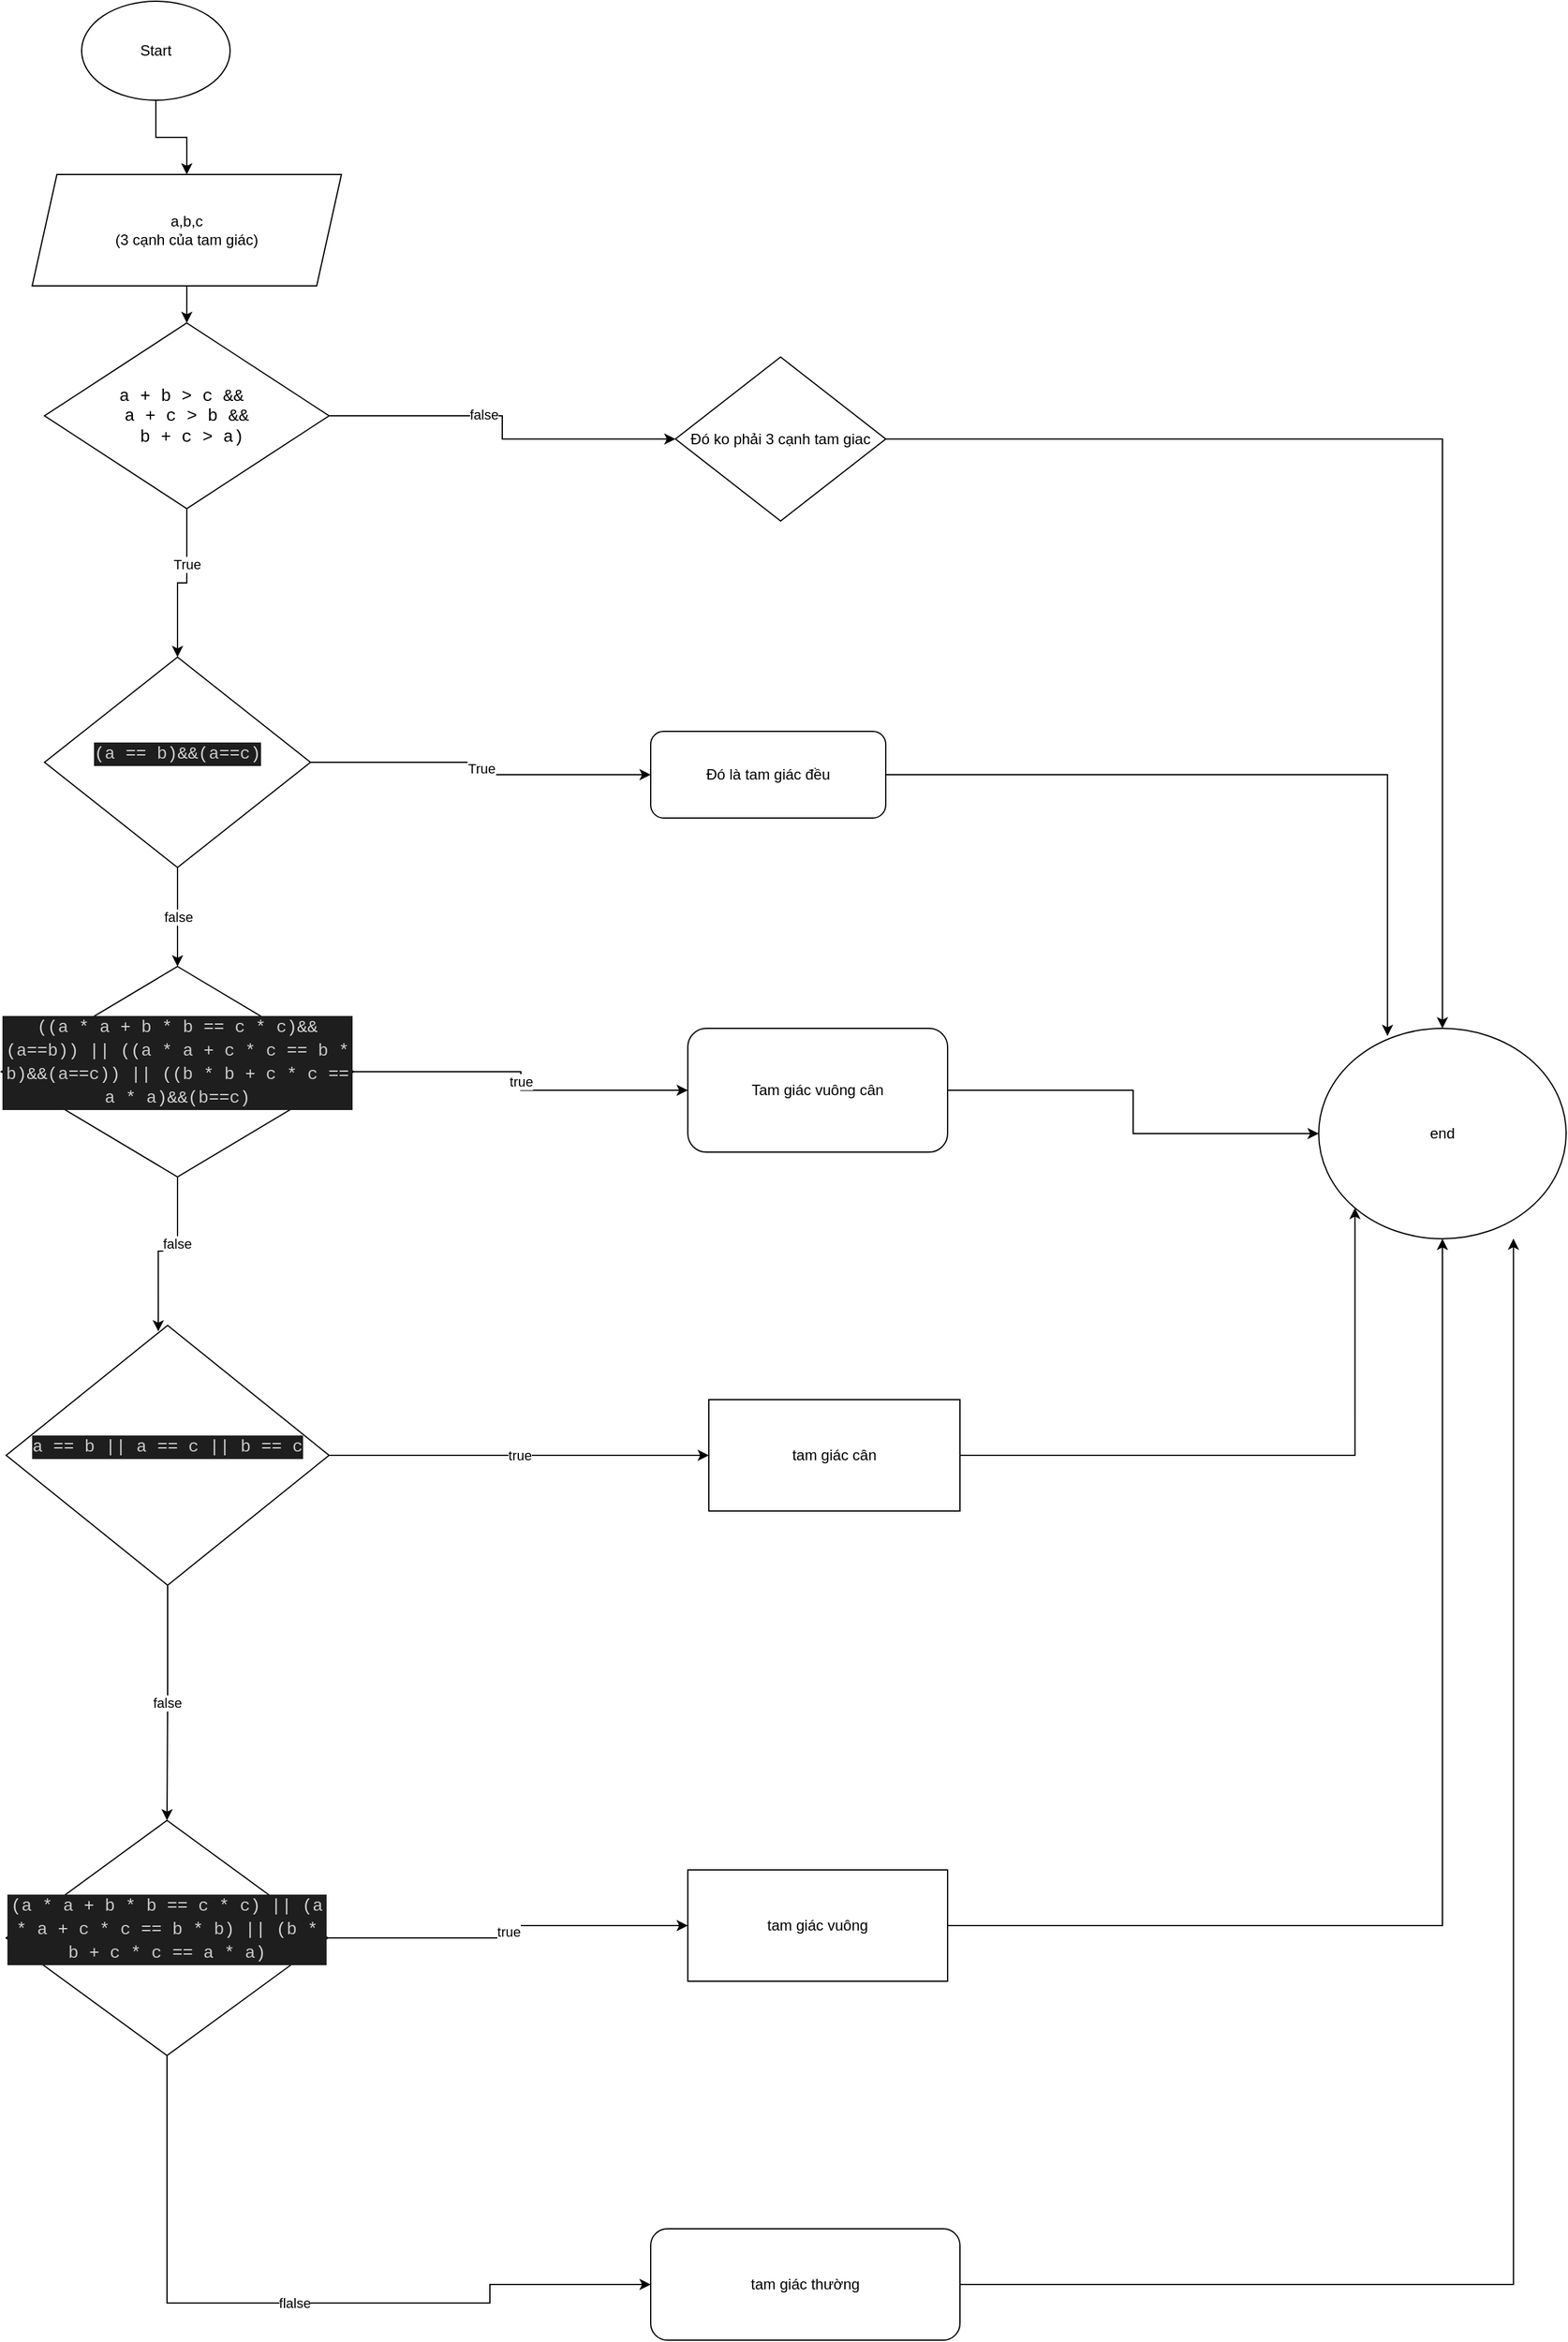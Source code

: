 <mxfile version="22.1.0" type="github">
  <diagram id="C5RBs43oDa-KdzZeNtuy" name="Page-1">
    <mxGraphModel dx="1257" dy="661" grid="1" gridSize="10" guides="1" tooltips="1" connect="1" arrows="1" fold="1" page="1" pageScale="1" pageWidth="827" pageHeight="1169" math="0" shadow="0">
      <root>
        <mxCell id="WIyWlLk6GJQsqaUBKTNV-0" />
        <mxCell id="WIyWlLk6GJQsqaUBKTNV-1" parent="WIyWlLk6GJQsqaUBKTNV-0" />
        <mxCell id="wzvjlH46-cBcdt1pob5m-2" style="edgeStyle=orthogonalEdgeStyle;rounded=0;orthogonalLoop=1;jettySize=auto;html=1;entryX=0.5;entryY=0;entryDx=0;entryDy=0;" edge="1" parent="WIyWlLk6GJQsqaUBKTNV-1" source="wzvjlH46-cBcdt1pob5m-0" target="wzvjlH46-cBcdt1pob5m-1">
          <mxGeometry relative="1" as="geometry" />
        </mxCell>
        <mxCell id="wzvjlH46-cBcdt1pob5m-0" value="Start" style="ellipse;whiteSpace=wrap;html=1;" vertex="1" parent="WIyWlLk6GJQsqaUBKTNV-1">
          <mxGeometry x="320" y="20" width="120" height="80" as="geometry" />
        </mxCell>
        <mxCell id="wzvjlH46-cBcdt1pob5m-4" style="edgeStyle=orthogonalEdgeStyle;rounded=0;orthogonalLoop=1;jettySize=auto;html=1;entryX=0.5;entryY=0;entryDx=0;entryDy=0;" edge="1" parent="WIyWlLk6GJQsqaUBKTNV-1" source="wzvjlH46-cBcdt1pob5m-1" target="wzvjlH46-cBcdt1pob5m-3">
          <mxGeometry relative="1" as="geometry" />
        </mxCell>
        <mxCell id="wzvjlH46-cBcdt1pob5m-1" value="&lt;div&gt;a,b,c&lt;/div&gt;&lt;div&gt;(3 cạnh của tam giác)&lt;br&gt;&lt;/div&gt;" style="shape=parallelogram;perimeter=parallelogramPerimeter;whiteSpace=wrap;html=1;fixedSize=1;" vertex="1" parent="WIyWlLk6GJQsqaUBKTNV-1">
          <mxGeometry x="280" y="160" width="250" height="90" as="geometry" />
        </mxCell>
        <mxCell id="wzvjlH46-cBcdt1pob5m-7" style="edgeStyle=orthogonalEdgeStyle;rounded=0;orthogonalLoop=1;jettySize=auto;html=1;entryX=0;entryY=0.5;entryDx=0;entryDy=0;" edge="1" parent="WIyWlLk6GJQsqaUBKTNV-1" source="wzvjlH46-cBcdt1pob5m-3" target="wzvjlH46-cBcdt1pob5m-6">
          <mxGeometry relative="1" as="geometry" />
        </mxCell>
        <mxCell id="wzvjlH46-cBcdt1pob5m-8" value="false" style="edgeLabel;html=1;align=center;verticalAlign=middle;resizable=0;points=[];" vertex="1" connectable="0" parent="wzvjlH46-cBcdt1pob5m-7">
          <mxGeometry x="-0.167" y="1" relative="1" as="geometry">
            <mxPoint as="offset" />
          </mxGeometry>
        </mxCell>
        <mxCell id="wzvjlH46-cBcdt1pob5m-9" style="edgeStyle=orthogonalEdgeStyle;rounded=0;orthogonalLoop=1;jettySize=auto;html=1;" edge="1" parent="WIyWlLk6GJQsqaUBKTNV-1" source="wzvjlH46-cBcdt1pob5m-3" target="wzvjlH46-cBcdt1pob5m-5">
          <mxGeometry relative="1" as="geometry" />
        </mxCell>
        <mxCell id="wzvjlH46-cBcdt1pob5m-10" value="True" style="edgeLabel;html=1;align=center;verticalAlign=middle;resizable=0;points=[];" vertex="1" connectable="0" parent="wzvjlH46-cBcdt1pob5m-9">
          <mxGeometry x="-0.294" relative="1" as="geometry">
            <mxPoint as="offset" />
          </mxGeometry>
        </mxCell>
        <mxCell id="wzvjlH46-cBcdt1pob5m-3" value="&lt;div align=&quot;center&quot; style=&quot;font-family: Consolas, &amp;quot;Courier New&amp;quot;, monospace; font-weight: normal; font-size: 14px; line-height: 116%;&quot;&gt;&lt;div style=&quot;line-height: 116%;&quot;&gt;a + b &amp;gt; c &amp;amp;&amp;amp;&amp;nbsp;&lt;/div&gt;&lt;div style=&quot;line-height: 116%;&quot;&gt;&lt;span style=&quot;background-color: rgb(255, 255, 255);&quot;&gt;a + c &amp;gt; b &amp;amp;&amp;amp;&lt;/span&gt;&lt;/div&gt;&lt;div style=&quot;line-height: 116%;&quot;&gt;&lt;span style=&quot;background-color: rgb(255, 255, 255);&quot;&gt;&amp;nbsp;b + c &amp;gt; a)&lt;/span&gt;&lt;/div&gt;&lt;/div&gt;" style="rhombus;whiteSpace=wrap;html=1;align=center;" vertex="1" parent="WIyWlLk6GJQsqaUBKTNV-1">
          <mxGeometry x="290" y="280" width="230" height="150" as="geometry" />
        </mxCell>
        <mxCell id="wzvjlH46-cBcdt1pob5m-14" value="false" style="edgeStyle=orthogonalEdgeStyle;rounded=0;orthogonalLoop=1;jettySize=auto;html=1;entryX=0.5;entryY=0;entryDx=0;entryDy=0;" edge="1" parent="WIyWlLk6GJQsqaUBKTNV-1" source="wzvjlH46-cBcdt1pob5m-5" target="wzvjlH46-cBcdt1pob5m-12">
          <mxGeometry relative="1" as="geometry" />
        </mxCell>
        <mxCell id="wzvjlH46-cBcdt1pob5m-22" value="True" style="edgeStyle=orthogonalEdgeStyle;rounded=0;orthogonalLoop=1;jettySize=auto;html=1;entryX=0;entryY=0.5;entryDx=0;entryDy=0;" edge="1" parent="WIyWlLk6GJQsqaUBKTNV-1" source="wzvjlH46-cBcdt1pob5m-5" target="wzvjlH46-cBcdt1pob5m-21">
          <mxGeometry relative="1" as="geometry" />
        </mxCell>
        <mxCell id="wzvjlH46-cBcdt1pob5m-5" value="&#xa;&lt;div style=&quot;color: rgb(212, 212, 212); background-color: rgb(30, 30, 30); font-family: Consolas, &amp;quot;Courier New&amp;quot;, monospace; font-weight: normal; font-size: 14px; line-height: 19px;&quot;&gt;&lt;div&gt;&lt;span style=&quot;color: #d4d4d4;&quot;&gt;(&lt;/span&gt;&lt;span style=&quot;color: #c8c8c8;&quot;&gt;a&lt;/span&gt;&lt;span style=&quot;color: #d4d4d4;&quot;&gt; == &lt;/span&gt;&lt;span style=&quot;color: #c8c8c8;&quot;&gt;b&lt;/span&gt;&lt;span style=&quot;color: #d4d4d4;&quot;&gt;)&amp;amp;&amp;amp;(&lt;/span&gt;&lt;span style=&quot;color: #c8c8c8;&quot;&gt;a&lt;/span&gt;&lt;span style=&quot;color: #d4d4d4;&quot;&gt;==&lt;/span&gt;&lt;span style=&quot;color: #c8c8c8;&quot;&gt;c&lt;/span&gt;&lt;span style=&quot;color: #d4d4d4;&quot;&gt;)&lt;/span&gt;&lt;/div&gt;&lt;/div&gt;&#xa;&#xa;" style="rhombus;whiteSpace=wrap;html=1;" vertex="1" parent="WIyWlLk6GJQsqaUBKTNV-1">
          <mxGeometry x="290" y="550" width="215" height="170" as="geometry" />
        </mxCell>
        <mxCell id="wzvjlH46-cBcdt1pob5m-23" style="edgeStyle=orthogonalEdgeStyle;rounded=0;orthogonalLoop=1;jettySize=auto;html=1;entryX=0.5;entryY=0;entryDx=0;entryDy=0;" edge="1" parent="WIyWlLk6GJQsqaUBKTNV-1" source="wzvjlH46-cBcdt1pob5m-6" target="wzvjlH46-cBcdt1pob5m-11">
          <mxGeometry relative="1" as="geometry" />
        </mxCell>
        <mxCell id="wzvjlH46-cBcdt1pob5m-6" value="Đó ko phải 3 cạnh tam giac" style="rhombus;whiteSpace=wrap;html=1;" vertex="1" parent="WIyWlLk6GJQsqaUBKTNV-1">
          <mxGeometry x="800" y="307.5" width="170" height="132.5" as="geometry" />
        </mxCell>
        <mxCell id="wzvjlH46-cBcdt1pob5m-11" value="end" style="ellipse;whiteSpace=wrap;html=1;" vertex="1" parent="WIyWlLk6GJQsqaUBKTNV-1">
          <mxGeometry x="1320" y="850" width="200" height="170" as="geometry" />
        </mxCell>
        <mxCell id="wzvjlH46-cBcdt1pob5m-28" value="true" style="edgeStyle=orthogonalEdgeStyle;rounded=0;orthogonalLoop=1;jettySize=auto;html=1;entryX=0;entryY=0.5;entryDx=0;entryDy=0;" edge="1" parent="WIyWlLk6GJQsqaUBKTNV-1" source="wzvjlH46-cBcdt1pob5m-12" target="wzvjlH46-cBcdt1pob5m-27">
          <mxGeometry relative="1" as="geometry" />
        </mxCell>
        <mxCell id="wzvjlH46-cBcdt1pob5m-12" value="&#xa;&lt;div style=&quot;color: rgb(212, 212, 212); background-color: rgb(30, 30, 30); font-family: Consolas, &amp;quot;Courier New&amp;quot;, monospace; font-weight: normal; font-size: 14px; line-height: 19px;&quot;&gt;&lt;div&gt;&lt;span style=&quot;color: #d4d4d4;&quot;&gt;((&lt;/span&gt;&lt;span style=&quot;color: #c8c8c8;&quot;&gt;a&lt;/span&gt;&lt;span style=&quot;color: #d4d4d4;&quot;&gt; * &lt;/span&gt;&lt;span style=&quot;color: #c8c8c8;&quot;&gt;a&lt;/span&gt;&lt;span style=&quot;color: #d4d4d4;&quot;&gt; + &lt;/span&gt;&lt;span style=&quot;color: #c8c8c8;&quot;&gt;b&lt;/span&gt;&lt;span style=&quot;color: #d4d4d4;&quot;&gt; * &lt;/span&gt;&lt;span style=&quot;color: #c8c8c8;&quot;&gt;b&lt;/span&gt;&lt;span style=&quot;color: #d4d4d4;&quot;&gt; == &lt;/span&gt;&lt;span style=&quot;color: #c8c8c8;&quot;&gt;c&lt;/span&gt;&lt;span style=&quot;color: #d4d4d4;&quot;&gt; * &lt;/span&gt;&lt;span style=&quot;color: #c8c8c8;&quot;&gt;c&lt;/span&gt;&lt;span style=&quot;color: #d4d4d4;&quot;&gt;)&amp;amp;&amp;amp;(&lt;/span&gt;&lt;span style=&quot;color: #c8c8c8;&quot;&gt;a&lt;/span&gt;&lt;span style=&quot;color: #d4d4d4;&quot;&gt;==&lt;/span&gt;&lt;span style=&quot;color: #c8c8c8;&quot;&gt;b&lt;/span&gt;&lt;span style=&quot;color: #d4d4d4;&quot;&gt;)) || ((&lt;/span&gt;&lt;span style=&quot;color: #c8c8c8;&quot;&gt;a&lt;/span&gt;&lt;span style=&quot;color: #d4d4d4;&quot;&gt; * &lt;/span&gt;&lt;span style=&quot;color: #c8c8c8;&quot;&gt;a&lt;/span&gt;&lt;span style=&quot;color: #d4d4d4;&quot;&gt; + &lt;/span&gt;&lt;span style=&quot;color: #c8c8c8;&quot;&gt;c&lt;/span&gt;&lt;span style=&quot;color: #d4d4d4;&quot;&gt; * &lt;/span&gt;&lt;span style=&quot;color: #c8c8c8;&quot;&gt;c&lt;/span&gt;&lt;span style=&quot;color: #d4d4d4;&quot;&gt; == &lt;/span&gt;&lt;span style=&quot;color: #c8c8c8;&quot;&gt;b&lt;/span&gt;&lt;span style=&quot;color: #d4d4d4;&quot;&gt; * &lt;/span&gt;&lt;span style=&quot;color: #c8c8c8;&quot;&gt;b&lt;/span&gt;&lt;span style=&quot;color: #d4d4d4;&quot;&gt;)&amp;amp;&amp;amp;(&lt;/span&gt;&lt;span style=&quot;color: #c8c8c8;&quot;&gt;a&lt;/span&gt;&lt;span style=&quot;color: #d4d4d4;&quot;&gt;==&lt;/span&gt;&lt;span style=&quot;color: #c8c8c8;&quot;&gt;c&lt;/span&gt;&lt;span style=&quot;color: #d4d4d4;&quot;&gt;)) || ((&lt;/span&gt;&lt;span style=&quot;color: #c8c8c8;&quot;&gt;b&lt;/span&gt;&lt;span style=&quot;color: #d4d4d4;&quot;&gt; * &lt;/span&gt;&lt;span style=&quot;color: #c8c8c8;&quot;&gt;b&lt;/span&gt;&lt;span style=&quot;color: #d4d4d4;&quot;&gt; + &lt;/span&gt;&lt;span style=&quot;color: #c8c8c8;&quot;&gt;c&lt;/span&gt;&lt;span style=&quot;color: #d4d4d4;&quot;&gt; * &lt;/span&gt;&lt;span style=&quot;color: #c8c8c8;&quot;&gt;c&lt;/span&gt;&lt;span style=&quot;color: #d4d4d4;&quot;&gt; == &lt;/span&gt;&lt;span style=&quot;color: #c8c8c8;&quot;&gt;a&lt;/span&gt;&lt;span style=&quot;color: #d4d4d4;&quot;&gt; * &lt;/span&gt;&lt;span style=&quot;color: #c8c8c8;&quot;&gt;a&lt;/span&gt;&lt;span style=&quot;color: #d4d4d4;&quot;&gt;)&amp;amp;&amp;amp;(&lt;/span&gt;&lt;span style=&quot;color: #c8c8c8;&quot;&gt;b&lt;/span&gt;&lt;span style=&quot;color: #d4d4d4;&quot;&gt;==&lt;/span&gt;&lt;span style=&quot;color: #c8c8c8;&quot;&gt;c&lt;/span&gt;&lt;span style=&quot;color: #d4d4d4;&quot;&gt;)&lt;/span&gt;&lt;/div&gt;&lt;/div&gt;&#xa;&#xa;" style="rhombus;whiteSpace=wrap;html=1;" vertex="1" parent="WIyWlLk6GJQsqaUBKTNV-1">
          <mxGeometry x="255" y="800" width="285" height="170" as="geometry" />
        </mxCell>
        <mxCell id="wzvjlH46-cBcdt1pob5m-19" value="false" style="edgeStyle=orthogonalEdgeStyle;rounded=0;orthogonalLoop=1;jettySize=auto;html=1;entryX=0.5;entryY=0;entryDx=0;entryDy=0;" edge="1" parent="WIyWlLk6GJQsqaUBKTNV-1" source="wzvjlH46-cBcdt1pob5m-15" target="wzvjlH46-cBcdt1pob5m-18">
          <mxGeometry relative="1" as="geometry" />
        </mxCell>
        <mxCell id="wzvjlH46-cBcdt1pob5m-29" value="true" style="edgeStyle=orthogonalEdgeStyle;rounded=0;orthogonalLoop=1;jettySize=auto;html=1;" edge="1" parent="WIyWlLk6GJQsqaUBKTNV-1" source="wzvjlH46-cBcdt1pob5m-15" target="wzvjlH46-cBcdt1pob5m-30">
          <mxGeometry relative="1" as="geometry">
            <mxPoint x="810" y="1180" as="targetPoint" />
          </mxGeometry>
        </mxCell>
        <mxCell id="wzvjlH46-cBcdt1pob5m-15" value="&#xa;&lt;div style=&quot;color: rgb(212, 212, 212); background-color: rgb(30, 30, 30); font-family: Consolas, &amp;quot;Courier New&amp;quot;, monospace; font-weight: normal; font-size: 14px; line-height: 19px;&quot;&gt;&lt;div&gt;&lt;span style=&quot;color: #c8c8c8;&quot;&gt;a&lt;/span&gt;&lt;span style=&quot;color: #d4d4d4;&quot;&gt; == &lt;/span&gt;&lt;span style=&quot;color: #c8c8c8;&quot;&gt;b&lt;/span&gt;&lt;span style=&quot;color: #d4d4d4;&quot;&gt; || &lt;/span&gt;&lt;span style=&quot;color: #c8c8c8;&quot;&gt;a&lt;/span&gt;&lt;span style=&quot;color: #d4d4d4;&quot;&gt; == &lt;/span&gt;&lt;span style=&quot;color: #c8c8c8;&quot;&gt;c&lt;/span&gt;&lt;span style=&quot;color: #d4d4d4;&quot;&gt; || &lt;/span&gt;&lt;span style=&quot;color: #c8c8c8;&quot;&gt;b&lt;/span&gt;&lt;span style=&quot;color: #d4d4d4;&quot;&gt; == &lt;/span&gt;&lt;span style=&quot;color: #c8c8c8;&quot;&gt;c&lt;/span&gt;&lt;/div&gt;&lt;/div&gt;&#xa;&#xa;" style="rhombus;whiteSpace=wrap;html=1;" vertex="1" parent="WIyWlLk6GJQsqaUBKTNV-1">
          <mxGeometry x="259" y="1090" width="261" height="210" as="geometry" />
        </mxCell>
        <mxCell id="wzvjlH46-cBcdt1pob5m-16" style="edgeStyle=orthogonalEdgeStyle;rounded=0;orthogonalLoop=1;jettySize=auto;html=1;entryX=0.471;entryY=0.023;entryDx=0;entryDy=0;entryPerimeter=0;" edge="1" parent="WIyWlLk6GJQsqaUBKTNV-1" source="wzvjlH46-cBcdt1pob5m-12" target="wzvjlH46-cBcdt1pob5m-15">
          <mxGeometry relative="1" as="geometry" />
        </mxCell>
        <mxCell id="wzvjlH46-cBcdt1pob5m-17" value="false" style="edgeLabel;html=1;align=center;verticalAlign=middle;resizable=0;points=[];" vertex="1" connectable="0" parent="wzvjlH46-cBcdt1pob5m-16">
          <mxGeometry x="-0.24" y="-1" relative="1" as="geometry">
            <mxPoint as="offset" />
          </mxGeometry>
        </mxCell>
        <mxCell id="wzvjlH46-cBcdt1pob5m-32" value="true" style="edgeStyle=orthogonalEdgeStyle;rounded=0;orthogonalLoop=1;jettySize=auto;html=1;entryX=0;entryY=0.5;entryDx=0;entryDy=0;" edge="1" parent="WIyWlLk6GJQsqaUBKTNV-1" source="wzvjlH46-cBcdt1pob5m-18" target="wzvjlH46-cBcdt1pob5m-31">
          <mxGeometry relative="1" as="geometry" />
        </mxCell>
        <mxCell id="wzvjlH46-cBcdt1pob5m-37" value="flalse" style="edgeStyle=orthogonalEdgeStyle;rounded=0;orthogonalLoop=1;jettySize=auto;html=1;entryX=0;entryY=0.5;entryDx=0;entryDy=0;" edge="1" parent="WIyWlLk6GJQsqaUBKTNV-1" source="wzvjlH46-cBcdt1pob5m-18" target="wzvjlH46-cBcdt1pob5m-36">
          <mxGeometry relative="1" as="geometry">
            <Array as="points">
              <mxPoint x="389" y="1880" />
              <mxPoint x="650" y="1880" />
              <mxPoint x="650" y="1865" />
            </Array>
          </mxGeometry>
        </mxCell>
        <mxCell id="wzvjlH46-cBcdt1pob5m-18" value="&#xa;&lt;div style=&quot;color: rgb(212, 212, 212); background-color: rgb(30, 30, 30); font-family: Consolas, &amp;quot;Courier New&amp;quot;, monospace; font-weight: normal; font-size: 14px; line-height: 19px;&quot;&gt;&lt;div&gt;&lt;span style=&quot;color: #d4d4d4;&quot;&gt;(&lt;/span&gt;&lt;span style=&quot;color: #c8c8c8;&quot;&gt;a&lt;/span&gt;&lt;span style=&quot;color: #d4d4d4;&quot;&gt; * &lt;/span&gt;&lt;span style=&quot;color: #c8c8c8;&quot;&gt;a&lt;/span&gt;&lt;span style=&quot;color: #d4d4d4;&quot;&gt; + &lt;/span&gt;&lt;span style=&quot;color: #c8c8c8;&quot;&gt;b&lt;/span&gt;&lt;span style=&quot;color: #d4d4d4;&quot;&gt; * &lt;/span&gt;&lt;span style=&quot;color: #c8c8c8;&quot;&gt;b&lt;/span&gt;&lt;span style=&quot;color: #d4d4d4;&quot;&gt; == &lt;/span&gt;&lt;span style=&quot;color: #c8c8c8;&quot;&gt;c&lt;/span&gt;&lt;span style=&quot;color: #d4d4d4;&quot;&gt; * &lt;/span&gt;&lt;span style=&quot;color: #c8c8c8;&quot;&gt;c&lt;/span&gt;&lt;span style=&quot;color: #d4d4d4;&quot;&gt;) || (&lt;/span&gt;&lt;span style=&quot;color: #c8c8c8;&quot;&gt;a&lt;/span&gt;&lt;span style=&quot;color: #d4d4d4;&quot;&gt; * &lt;/span&gt;&lt;span style=&quot;color: #c8c8c8;&quot;&gt;a&lt;/span&gt;&lt;span style=&quot;color: #d4d4d4;&quot;&gt; + &lt;/span&gt;&lt;span style=&quot;color: #c8c8c8;&quot;&gt;c&lt;/span&gt;&lt;span style=&quot;color: #d4d4d4;&quot;&gt; * &lt;/span&gt;&lt;span style=&quot;color: #c8c8c8;&quot;&gt;c&lt;/span&gt;&lt;span style=&quot;color: #d4d4d4;&quot;&gt; == &lt;/span&gt;&lt;span style=&quot;color: #c8c8c8;&quot;&gt;b&lt;/span&gt;&lt;span style=&quot;color: #d4d4d4;&quot;&gt; * &lt;/span&gt;&lt;span style=&quot;color: #c8c8c8;&quot;&gt;b&lt;/span&gt;&lt;span style=&quot;color: #d4d4d4;&quot;&gt;) || (&lt;/span&gt;&lt;span style=&quot;color: #c8c8c8;&quot;&gt;b&lt;/span&gt;&lt;span style=&quot;color: #d4d4d4;&quot;&gt; * &lt;/span&gt;&lt;span style=&quot;color: #c8c8c8;&quot;&gt;b&lt;/span&gt;&lt;span style=&quot;color: #d4d4d4;&quot;&gt; + &lt;/span&gt;&lt;span style=&quot;color: #c8c8c8;&quot;&gt;c&lt;/span&gt;&lt;span style=&quot;color: #d4d4d4;&quot;&gt; * &lt;/span&gt;&lt;span style=&quot;color: #c8c8c8;&quot;&gt;c&lt;/span&gt;&lt;span style=&quot;color: #d4d4d4;&quot;&gt; == &lt;/span&gt;&lt;span style=&quot;color: #c8c8c8;&quot;&gt;a&lt;/span&gt;&lt;span style=&quot;color: #d4d4d4;&quot;&gt; * &lt;/span&gt;&lt;span style=&quot;color: #c8c8c8;&quot;&gt;a&lt;/span&gt;&lt;span style=&quot;color: #d4d4d4;&quot;&gt;)&lt;/span&gt;&lt;/div&gt;&lt;/div&gt;&#xa;&#xa;" style="rhombus;whiteSpace=wrap;html=1;" vertex="1" parent="WIyWlLk6GJQsqaUBKTNV-1">
          <mxGeometry x="259" y="1490" width="260" height="190" as="geometry" />
        </mxCell>
        <mxCell id="wzvjlH46-cBcdt1pob5m-21" value="Đó là tam giác đều" style="rounded=1;whiteSpace=wrap;html=1;" vertex="1" parent="WIyWlLk6GJQsqaUBKTNV-1">
          <mxGeometry x="780" y="610" width="190" height="70" as="geometry" />
        </mxCell>
        <mxCell id="wzvjlH46-cBcdt1pob5m-26" style="edgeStyle=orthogonalEdgeStyle;rounded=0;orthogonalLoop=1;jettySize=auto;html=1;entryX=0.278;entryY=0.036;entryDx=0;entryDy=0;entryPerimeter=0;" edge="1" parent="WIyWlLk6GJQsqaUBKTNV-1" source="wzvjlH46-cBcdt1pob5m-21" target="wzvjlH46-cBcdt1pob5m-11">
          <mxGeometry relative="1" as="geometry" />
        </mxCell>
        <mxCell id="wzvjlH46-cBcdt1pob5m-33" style="edgeStyle=orthogonalEdgeStyle;rounded=0;orthogonalLoop=1;jettySize=auto;html=1;entryX=0;entryY=0.5;entryDx=0;entryDy=0;" edge="1" parent="WIyWlLk6GJQsqaUBKTNV-1" source="wzvjlH46-cBcdt1pob5m-27" target="wzvjlH46-cBcdt1pob5m-11">
          <mxGeometry relative="1" as="geometry" />
        </mxCell>
        <mxCell id="wzvjlH46-cBcdt1pob5m-27" value="Tam giác vuông cân" style="rounded=1;whiteSpace=wrap;html=1;" vertex="1" parent="WIyWlLk6GJQsqaUBKTNV-1">
          <mxGeometry x="810" y="850" width="210" height="100" as="geometry" />
        </mxCell>
        <mxCell id="wzvjlH46-cBcdt1pob5m-34" style="edgeStyle=orthogonalEdgeStyle;rounded=0;orthogonalLoop=1;jettySize=auto;html=1;entryX=0;entryY=1;entryDx=0;entryDy=0;" edge="1" parent="WIyWlLk6GJQsqaUBKTNV-1" source="wzvjlH46-cBcdt1pob5m-30" target="wzvjlH46-cBcdt1pob5m-11">
          <mxGeometry relative="1" as="geometry" />
        </mxCell>
        <mxCell id="wzvjlH46-cBcdt1pob5m-30" value="tam giác cân" style="rounded=0;whiteSpace=wrap;html=1;" vertex="1" parent="WIyWlLk6GJQsqaUBKTNV-1">
          <mxGeometry x="827" y="1150" width="203" height="90" as="geometry" />
        </mxCell>
        <mxCell id="wzvjlH46-cBcdt1pob5m-35" style="edgeStyle=orthogonalEdgeStyle;rounded=0;orthogonalLoop=1;jettySize=auto;html=1;" edge="1" parent="WIyWlLk6GJQsqaUBKTNV-1" source="wzvjlH46-cBcdt1pob5m-31" target="wzvjlH46-cBcdt1pob5m-11">
          <mxGeometry relative="1" as="geometry" />
        </mxCell>
        <mxCell id="wzvjlH46-cBcdt1pob5m-31" value="tam giác vuông" style="rounded=0;whiteSpace=wrap;html=1;" vertex="1" parent="WIyWlLk6GJQsqaUBKTNV-1">
          <mxGeometry x="810" y="1530" width="210" height="90" as="geometry" />
        </mxCell>
        <mxCell id="wzvjlH46-cBcdt1pob5m-36" value="tam giác thường" style="rounded=1;whiteSpace=wrap;html=1;" vertex="1" parent="WIyWlLk6GJQsqaUBKTNV-1">
          <mxGeometry x="780" y="1820" width="250" height="90" as="geometry" />
        </mxCell>
        <mxCell id="wzvjlH46-cBcdt1pob5m-38" style="edgeStyle=orthogonalEdgeStyle;rounded=0;orthogonalLoop=1;jettySize=auto;html=1;entryX=0.787;entryY=0.999;entryDx=0;entryDy=0;entryPerimeter=0;" edge="1" parent="WIyWlLk6GJQsqaUBKTNV-1" source="wzvjlH46-cBcdt1pob5m-36" target="wzvjlH46-cBcdt1pob5m-11">
          <mxGeometry relative="1" as="geometry" />
        </mxCell>
      </root>
    </mxGraphModel>
  </diagram>
</mxfile>
